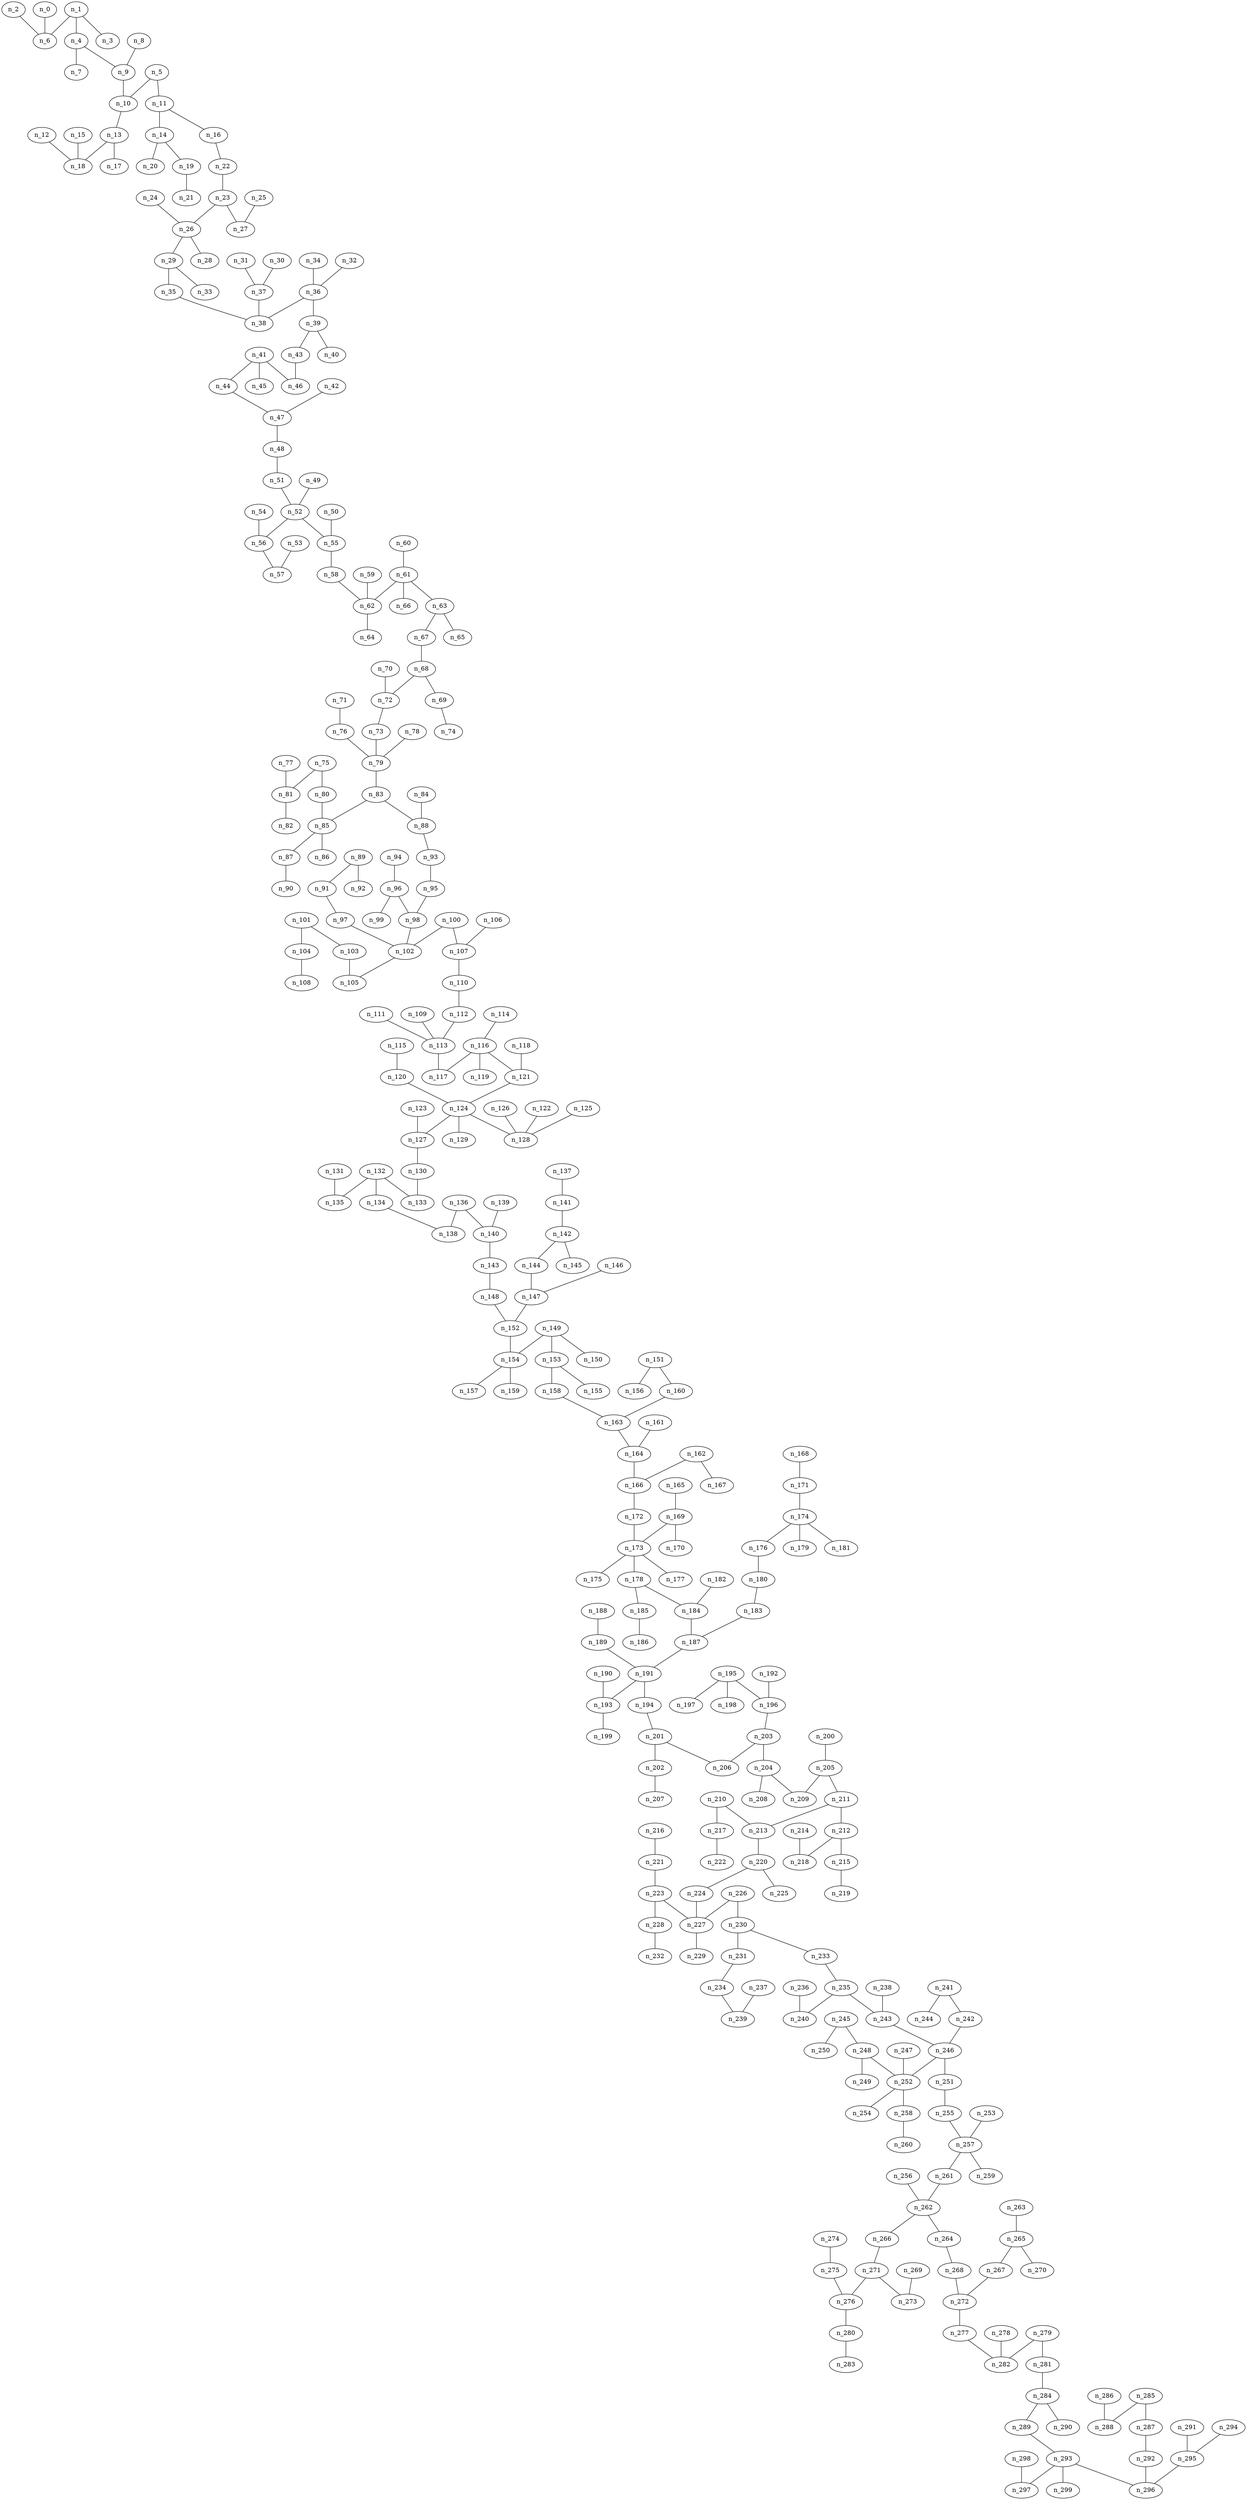 graph grafoBarabasi_300_7_KruskalD  {
n_0;
n_6;
n_31;
n_37;
n_41;
n_44;
n_72;
n_73;
n_127;
n_130;
n_195;
n_197;
n_211;
n_212;
n_228;
n_232;
n_15;
n_18;
n_30;
n_47;
n_61;
n_66;
n_67;
n_68;
n_139;
n_140;
n_149;
n_154;
n_153;
n_158;
n_174;
n_176;
n_179;
n_298;
n_297;
n_4;
n_9;
n_38;
n_54;
n_56;
n_75;
n_81;
n_101;
n_104;
n_132;
n_133;
n_135;
n_148;
n_152;
n_196;
n_230;
n_231;
n_233;
n_235;
n_262;
n_266;
n_268;
n_272;
n_89;
n_91;
n_124;
n_129;
n_142;
n_144;
n_147;
n_164;
n_166;
n_180;
n_204;
n_208;
n_214;
n_218;
n_216;
n_221;
n_223;
n_227;
n_253;
n_257;
n_36;
n_52;
n_55;
n_53;
n_57;
n_134;
n_138;
n_143;
n_185;
n_186;
n_188;
n_189;
n_209;
n_256;
n_39;
n_43;
n_59;
n_62;
n_64;
n_63;
n_70;
n_103;
n_105;
n_114;
n_116;
n_137;
n_141;
n_178;
n_184;
n_205;
n_251;
n_255;
n_292;
n_296;
n_163;
n_259;
n_271;
n_276;
n_278;
n_282;
n_286;
n_288;
n_5;
n_11;
n_14;
n_19;
n_22;
n_23;
n_35;
n_118;
n_121;
n_125;
n_128;
n_145;
n_168;
n_171;
n_182;
n_215;
n_220;
n_224;
n_234;
n_279;
n_10;
n_46;
n_51;
n_94;
n_96;
n_169;
n_170;
n_203;
n_213;
n_252;
n_258;
n_287;
n_29;
n_69;
n_80;
n_79;
n_83;
n_248;
n_254;
n_280;
n_1;
n_12;
n_26;
n_28;
n_60;
n_85;
n_87;
n_106;
n_107;
n_172;
n_173;
n_240;
n_249;
n_2;
n_58;
n_93;
n_95;
n_150;
n_162;
n_183;
n_187;
n_167;
n_201;
n_202;
n_7;
n_88;
n_98;
n_102;
n_175;
n_191;
n_190;
n_193;
n_281;
n_284;
n_21;
n_33;
n_40;
n_45;
n_78;
n_108;
n_112;
n_113;
n_192;
n_245;
n_250;
n_261;
n_291;
n_295;
n_48;
n_77;
n_90;
n_117;
n_126;
n_131;
n_206;
n_210;
n_246;
n_97;
n_120;
n_151;
n_156;
n_260;
n_264;
n_265;
n_267;
n_13;
n_115;
n_165;
n_194;
n_219;
n_277;
n_24;
n_50;
n_76;
n_160;
n_241;
n_244;
n_242;
n_293;
n_299;
n_42;
n_236;
n_270;
n_273;
n_16;
n_146;
n_200;
n_229;
n_285;
n_65;
n_177;
n_263;
n_17;
n_99;
n_111;
n_122;
n_110;
n_207;
n_136;
n_237;
n_239;
n_92;
n_243;
n_247;
n_294;
n_20;
n_49;
n_109;
n_269;
n_283;
n_289;
n_27;
n_161;
n_34;
n_100;
n_157;
n_199;
n_71;
n_86;
n_123;
n_226;
n_274;
n_275;
n_25;
n_32;
n_84;
n_217;
n_82;
n_155;
n_222;
n_238;
n_74;
n_181;
n_8;
n_198;
n_290;
n_3;
n_119;
n_159;
n_225;
n_0 -- n_6;
n_31 -- n_37;
n_41 -- n_44;
n_72 -- n_73;
n_127 -- n_130;
n_195 -- n_197;
n_211 -- n_212;
n_228 -- n_232;
n_15 -- n_18;
n_30 -- n_37;
n_44 -- n_47;
n_61 -- n_66;
n_67 -- n_68;
n_139 -- n_140;
n_149 -- n_154;
n_153 -- n_158;
n_174 -- n_176;
n_174 -- n_179;
n_298 -- n_297;
n_4 -- n_9;
n_37 -- n_38;
n_54 -- n_56;
n_75 -- n_81;
n_101 -- n_104;
n_132 -- n_133;
n_132 -- n_135;
n_148 -- n_152;
n_195 -- n_196;
n_230 -- n_231;
n_233 -- n_235;
n_262 -- n_266;
n_268 -- n_272;
n_89 -- n_91;
n_124 -- n_129;
n_142 -- n_144;
n_147 -- n_152;
n_152 -- n_154;
n_164 -- n_166;
n_176 -- n_180;
n_204 -- n_208;
n_214 -- n_218;
n_216 -- n_221;
n_223 -- n_227;
n_253 -- n_257;
n_36 -- n_38;
n_52 -- n_55;
n_52 -- n_56;
n_53 -- n_57;
n_124 -- n_127;
n_134 -- n_138;
n_143 -- n_148;
n_185 -- n_186;
n_188 -- n_189;
n_204 -- n_209;
n_256 -- n_262;
n_39 -- n_43;
n_59 -- n_62;
n_62 -- n_64;
n_63 -- n_67;
n_70 -- n_72;
n_103 -- n_105;
n_114 -- n_116;
n_137 -- n_141;
n_149 -- n_153;
n_178 -- n_184;
n_205 -- n_211;
n_251 -- n_255;
n_292 -- n_296;
n_163 -- n_164;
n_178 -- n_185;
n_257 -- n_259;
n_271 -- n_276;
n_278 -- n_282;
n_286 -- n_288;
n_5 -- n_11;
n_14 -- n_19;
n_22 -- n_23;
n_35 -- n_38;
n_56 -- n_57;
n_118 -- n_121;
n_125 -- n_128;
n_142 -- n_145;
n_168 -- n_171;
n_182 -- n_184;
n_212 -- n_215;
n_220 -- n_224;
n_231 -- n_234;
n_279 -- n_282;
n_5 -- n_10;
n_43 -- n_46;
n_51 -- n_52;
n_94 -- n_96;
n_169 -- n_170;
n_203 -- n_204;
n_211 -- n_213;
n_252 -- n_258;
n_255 -- n_257;
n_287 -- n_292;
n_29 -- n_35;
n_68 -- n_69;
n_75 -- n_80;
n_79 -- n_83;
n_205 -- n_209;
n_248 -- n_252;
n_252 -- n_254;
n_276 -- n_280;
n_1 -- n_4;
n_9 -- n_10;
n_12 -- n_18;
n_26 -- n_28;
n_60 -- n_61;
n_61 -- n_63;
n_85 -- n_87;
n_106 -- n_107;
n_166 -- n_172;
n_172 -- n_173;
n_173 -- n_178;
n_221 -- n_223;
n_235 -- n_240;
n_248 -- n_249;
n_2 -- n_6;
n_55 -- n_58;
n_93 -- n_95;
n_141 -- n_142;
n_149 -- n_150;
n_162 -- n_166;
n_180 -- n_183;
n_184 -- n_187;
n_26 -- n_29;
n_162 -- n_167;
n_201 -- n_202;
n_4 -- n_7;
n_41 -- n_46;
n_88 -- n_93;
n_98 -- n_102;
n_158 -- n_163;
n_173 -- n_175;
n_187 -- n_191;
n_189 -- n_191;
n_190 -- n_193;
n_281 -- n_284;
n_19 -- n_21;
n_29 -- n_33;
n_39 -- n_40;
n_41 -- n_45;
n_61 -- n_62;
n_78 -- n_79;
n_104 -- n_108;
n_112 -- n_113;
n_192 -- n_196;
n_245 -- n_250;
n_257 -- n_261;
n_266 -- n_271;
n_291 -- n_295;
n_11 -- n_14;
n_48 -- n_51;
n_77 -- n_81;
n_87 -- n_90;
n_116 -- n_117;
n_126 -- n_128;
n_131 -- n_135;
n_132 -- n_134;
n_144 -- n_147;
n_201 -- n_206;
n_210 -- n_213;
n_245 -- n_248;
n_246 -- n_252;
n_295 -- n_296;
n_97 -- n_102;
n_120 -- n_124;
n_151 -- n_156;
n_183 -- n_187;
n_258 -- n_260;
n_262 -- n_264;
n_265 -- n_267;
n_13 -- n_18;
n_113 -- n_117;
n_115 -- n_120;
n_116 -- n_121;
n_165 -- n_169;
n_191 -- n_193;
n_194 -- n_201;
n_215 -- n_219;
n_272 -- n_277;
n_10 -- n_13;
n_24 -- n_26;
n_50 -- n_55;
n_58 -- n_62;
n_76 -- n_79;
n_160 -- n_163;
n_203 -- n_206;
n_241 -- n_244;
n_242 -- n_246;
n_246 -- n_251;
n_293 -- n_299;
n_1 -- n_6;
n_42 -- n_47;
n_83 -- n_85;
n_140 -- n_143;
n_171 -- n_174;
n_236 -- n_240;
n_265 -- n_270;
n_271 -- n_273;
n_11 -- n_16;
n_101 -- n_103;
n_146 -- n_147;
n_169 -- n_173;
n_200 -- n_205;
n_227 -- n_229;
n_230 -- n_233;
n_285 -- n_287;
n_63 -- n_65;
n_173 -- n_177;
n_263 -- n_265;
n_13 -- n_17;
n_95 -- n_98;
n_96 -- n_99;
n_111 -- n_113;
n_122 -- n_128;
n_124 -- n_128;
n_213 -- n_220;
n_224 -- n_227;
n_277 -- n_282;
n_47 -- n_48;
n_73 -- n_79;
n_107 -- n_110;
n_191 -- n_194;
n_202 -- n_207;
n_261 -- n_262;
n_285 -- n_288;
n_23 -- n_26;
n_80 -- n_85;
n_130 -- n_133;
n_136 -- n_138;
n_237 -- n_239;
n_264 -- n_268;
n_267 -- n_272;
n_89 -- n_92;
n_96 -- n_98;
n_110 -- n_112;
n_121 -- n_124;
n_235 -- n_243;
n_247 -- n_252;
n_294 -- n_295;
n_14 -- n_20;
n_49 -- n_52;
n_109 -- n_113;
n_196 -- n_203;
n_269 -- n_273;
n_280 -- n_283;
n_289 -- n_293;
n_23 -- n_27;
n_161 -- n_164;
n_212 -- n_218;
n_293 -- n_296;
n_34 -- n_36;
n_68 -- n_72;
n_100 -- n_102;
n_136 -- n_140;
n_154 -- n_157;
n_193 -- n_199;
n_223 -- n_228;
n_243 -- n_246;
n_71 -- n_76;
n_85 -- n_86;
n_100 -- n_107;
n_102 -- n_105;
n_123 -- n_127;
n_226 -- n_227;
n_274 -- n_275;
n_25 -- n_27;
n_32 -- n_36;
n_151 -- n_160;
n_84 -- n_88;
n_210 -- n_217;
n_275 -- n_276;
n_81 -- n_82;
n_83 -- n_88;
n_153 -- n_155;
n_279 -- n_281;
n_234 -- n_239;
n_226 -- n_230;
n_293 -- n_297;
n_217 -- n_222;
n_238 -- n_243;
n_241 -- n_242;
n_69 -- n_74;
n_16 -- n_22;
n_174 -- n_181;
n_8 -- n_9;
n_91 -- n_97;
n_195 -- n_198;
n_284 -- n_290;
n_284 -- n_289;
n_36 -- n_39;
n_1 -- n_3;
n_116 -- n_119;
n_154 -- n_159;
n_220 -- n_225;
}